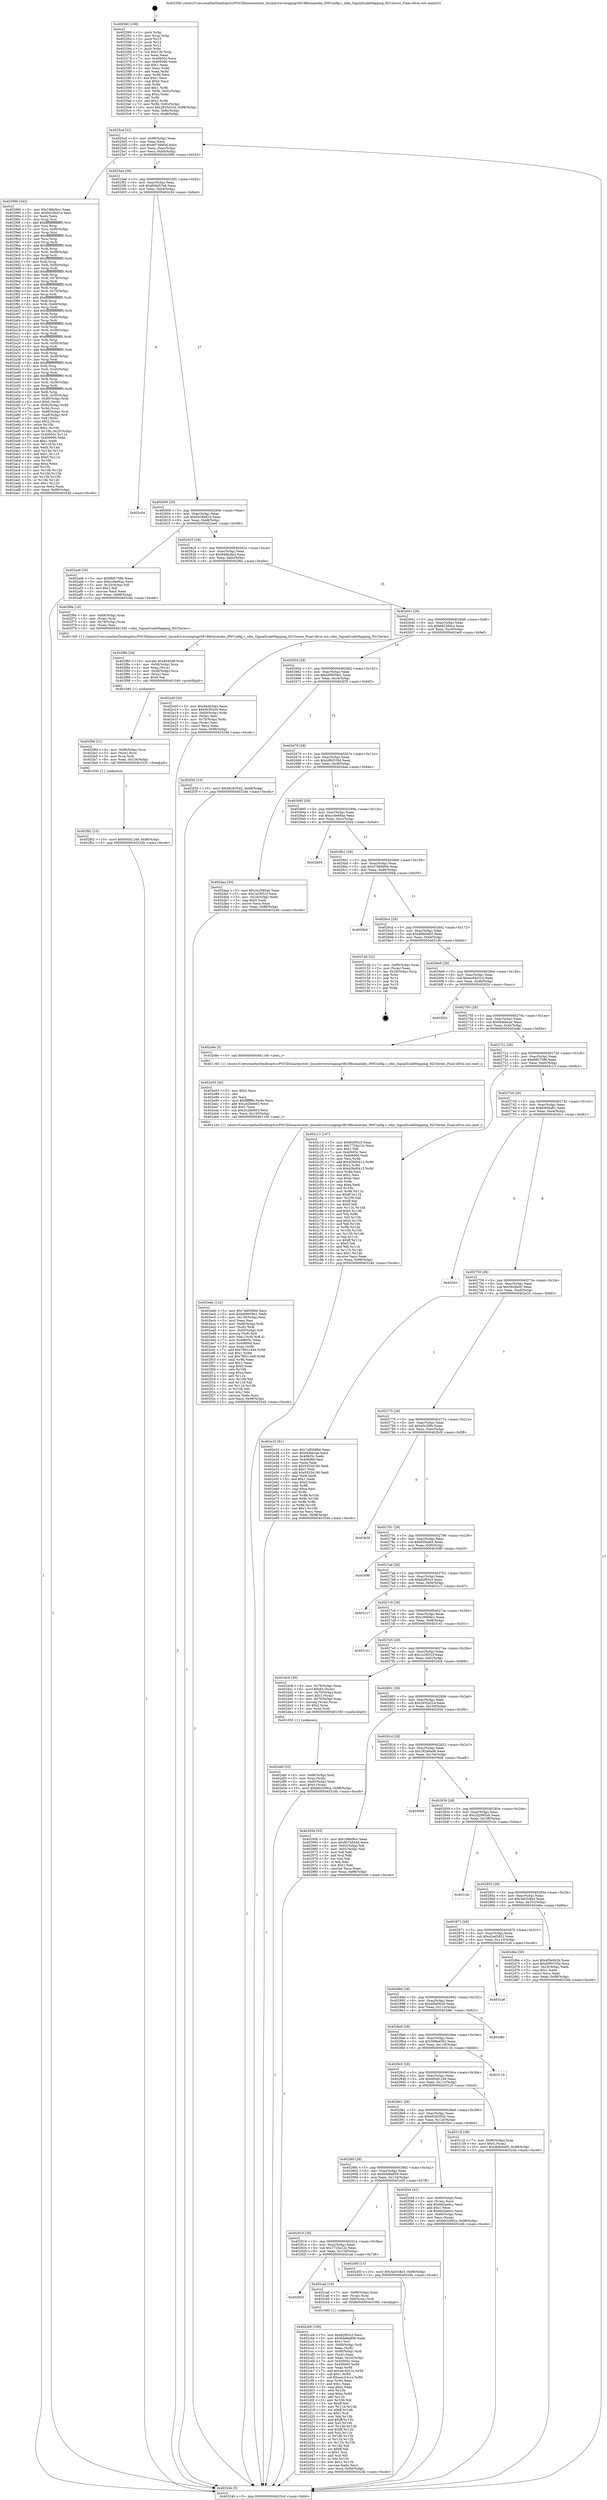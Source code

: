 digraph "0x402560" {
  label = "0x402560 (/mnt/c/Users/mathe/Desktop/tcc/POCII/binaries/extr_linuxdriversstagingrtl8188euhalodm_HWConfig.c_odm_SignalScaleMapping_92CSeries_Final-ollvm.out::main(0))"
  labelloc = "t"
  node[shape=record]

  Entry [label="",width=0.3,height=0.3,shape=circle,fillcolor=black,style=filled]
  "0x4025cd" [label="{
     0x4025cd [32]\l
     | [instrs]\l
     &nbsp;&nbsp;0x4025cd \<+6\>: mov -0x98(%rbp),%eax\l
     &nbsp;&nbsp;0x4025d3 \<+2\>: mov %eax,%ecx\l
     &nbsp;&nbsp;0x4025d5 \<+6\>: sub $0x8074845d,%ecx\l
     &nbsp;&nbsp;0x4025db \<+6\>: mov %eax,-0xac(%rbp)\l
     &nbsp;&nbsp;0x4025e1 \<+6\>: mov %ecx,-0xb0(%rbp)\l
     &nbsp;&nbsp;0x4025e7 \<+6\>: je 0000000000402990 \<main+0x430\>\l
  }"]
  "0x402990" [label="{
     0x402990 [342]\l
     | [instrs]\l
     &nbsp;&nbsp;0x402990 \<+5\>: mov $0x186bf4cc,%eax\l
     &nbsp;&nbsp;0x402995 \<+5\>: mov $0x9426bd1d,%ecx\l
     &nbsp;&nbsp;0x40299a \<+2\>: xor %edx,%edx\l
     &nbsp;&nbsp;0x40299c \<+3\>: mov %rsp,%rsi\l
     &nbsp;&nbsp;0x40299f \<+4\>: add $0xfffffffffffffff0,%rsi\l
     &nbsp;&nbsp;0x4029a3 \<+3\>: mov %rsi,%rsp\l
     &nbsp;&nbsp;0x4029a6 \<+7\>: mov %rsi,-0x90(%rbp)\l
     &nbsp;&nbsp;0x4029ad \<+3\>: mov %rsp,%rsi\l
     &nbsp;&nbsp;0x4029b0 \<+4\>: add $0xfffffffffffffff0,%rsi\l
     &nbsp;&nbsp;0x4029b4 \<+3\>: mov %rsi,%rsp\l
     &nbsp;&nbsp;0x4029b7 \<+3\>: mov %rsp,%rdi\l
     &nbsp;&nbsp;0x4029ba \<+4\>: add $0xfffffffffffffff0,%rdi\l
     &nbsp;&nbsp;0x4029be \<+3\>: mov %rdi,%rsp\l
     &nbsp;&nbsp;0x4029c1 \<+7\>: mov %rdi,-0x88(%rbp)\l
     &nbsp;&nbsp;0x4029c8 \<+3\>: mov %rsp,%rdi\l
     &nbsp;&nbsp;0x4029cb \<+4\>: add $0xfffffffffffffff0,%rdi\l
     &nbsp;&nbsp;0x4029cf \<+3\>: mov %rdi,%rsp\l
     &nbsp;&nbsp;0x4029d2 \<+4\>: mov %rdi,-0x80(%rbp)\l
     &nbsp;&nbsp;0x4029d6 \<+3\>: mov %rsp,%rdi\l
     &nbsp;&nbsp;0x4029d9 \<+4\>: add $0xfffffffffffffff0,%rdi\l
     &nbsp;&nbsp;0x4029dd \<+3\>: mov %rdi,%rsp\l
     &nbsp;&nbsp;0x4029e0 \<+4\>: mov %rdi,-0x78(%rbp)\l
     &nbsp;&nbsp;0x4029e4 \<+3\>: mov %rsp,%rdi\l
     &nbsp;&nbsp;0x4029e7 \<+4\>: add $0xfffffffffffffff0,%rdi\l
     &nbsp;&nbsp;0x4029eb \<+3\>: mov %rdi,%rsp\l
     &nbsp;&nbsp;0x4029ee \<+4\>: mov %rdi,-0x70(%rbp)\l
     &nbsp;&nbsp;0x4029f2 \<+3\>: mov %rsp,%rdi\l
     &nbsp;&nbsp;0x4029f5 \<+4\>: add $0xfffffffffffffff0,%rdi\l
     &nbsp;&nbsp;0x4029f9 \<+3\>: mov %rdi,%rsp\l
     &nbsp;&nbsp;0x4029fc \<+4\>: mov %rdi,-0x68(%rbp)\l
     &nbsp;&nbsp;0x402a00 \<+3\>: mov %rsp,%rdi\l
     &nbsp;&nbsp;0x402a03 \<+4\>: add $0xfffffffffffffff0,%rdi\l
     &nbsp;&nbsp;0x402a07 \<+3\>: mov %rdi,%rsp\l
     &nbsp;&nbsp;0x402a0a \<+4\>: mov %rdi,-0x60(%rbp)\l
     &nbsp;&nbsp;0x402a0e \<+3\>: mov %rsp,%rdi\l
     &nbsp;&nbsp;0x402a11 \<+4\>: add $0xfffffffffffffff0,%rdi\l
     &nbsp;&nbsp;0x402a15 \<+3\>: mov %rdi,%rsp\l
     &nbsp;&nbsp;0x402a18 \<+4\>: mov %rdi,-0x58(%rbp)\l
     &nbsp;&nbsp;0x402a1c \<+3\>: mov %rsp,%rdi\l
     &nbsp;&nbsp;0x402a1f \<+4\>: add $0xfffffffffffffff0,%rdi\l
     &nbsp;&nbsp;0x402a23 \<+3\>: mov %rdi,%rsp\l
     &nbsp;&nbsp;0x402a26 \<+4\>: mov %rdi,-0x50(%rbp)\l
     &nbsp;&nbsp;0x402a2a \<+3\>: mov %rsp,%rdi\l
     &nbsp;&nbsp;0x402a2d \<+4\>: add $0xfffffffffffffff0,%rdi\l
     &nbsp;&nbsp;0x402a31 \<+3\>: mov %rdi,%rsp\l
     &nbsp;&nbsp;0x402a34 \<+4\>: mov %rdi,-0x48(%rbp)\l
     &nbsp;&nbsp;0x402a38 \<+3\>: mov %rsp,%rdi\l
     &nbsp;&nbsp;0x402a3b \<+4\>: add $0xfffffffffffffff0,%rdi\l
     &nbsp;&nbsp;0x402a3f \<+3\>: mov %rdi,%rsp\l
     &nbsp;&nbsp;0x402a42 \<+4\>: mov %rdi,-0x40(%rbp)\l
     &nbsp;&nbsp;0x402a46 \<+3\>: mov %rsp,%rdi\l
     &nbsp;&nbsp;0x402a49 \<+4\>: add $0xfffffffffffffff0,%rdi\l
     &nbsp;&nbsp;0x402a4d \<+3\>: mov %rdi,%rsp\l
     &nbsp;&nbsp;0x402a50 \<+4\>: mov %rdi,-0x38(%rbp)\l
     &nbsp;&nbsp;0x402a54 \<+3\>: mov %rsp,%rdi\l
     &nbsp;&nbsp;0x402a57 \<+4\>: add $0xfffffffffffffff0,%rdi\l
     &nbsp;&nbsp;0x402a5b \<+3\>: mov %rdi,%rsp\l
     &nbsp;&nbsp;0x402a5e \<+4\>: mov %rdi,-0x30(%rbp)\l
     &nbsp;&nbsp;0x402a62 \<+7\>: mov -0x90(%rbp),%rdi\l
     &nbsp;&nbsp;0x402a69 \<+6\>: movl $0x0,(%rdi)\l
     &nbsp;&nbsp;0x402a6f \<+7\>: mov -0x9c(%rbp),%r8d\l
     &nbsp;&nbsp;0x402a76 \<+3\>: mov %r8d,(%rsi)\l
     &nbsp;&nbsp;0x402a79 \<+7\>: mov -0x88(%rbp),%rdi\l
     &nbsp;&nbsp;0x402a80 \<+7\>: mov -0xa8(%rbp),%r9\l
     &nbsp;&nbsp;0x402a87 \<+3\>: mov %r9,(%rdi)\l
     &nbsp;&nbsp;0x402a8a \<+3\>: cmpl $0x2,(%rsi)\l
     &nbsp;&nbsp;0x402a8d \<+4\>: setne %r10b\l
     &nbsp;&nbsp;0x402a91 \<+4\>: and $0x1,%r10b\l
     &nbsp;&nbsp;0x402a95 \<+4\>: mov %r10b,-0x25(%rbp)\l
     &nbsp;&nbsp;0x402a99 \<+8\>: mov 0x40605c,%r11d\l
     &nbsp;&nbsp;0x402aa1 \<+7\>: mov 0x406060,%ebx\l
     &nbsp;&nbsp;0x402aa8 \<+3\>: sub $0x1,%edx\l
     &nbsp;&nbsp;0x402aab \<+3\>: mov %r11d,%r14d\l
     &nbsp;&nbsp;0x402aae \<+3\>: add %edx,%r14d\l
     &nbsp;&nbsp;0x402ab1 \<+4\>: imul %r14d,%r11d\l
     &nbsp;&nbsp;0x402ab5 \<+4\>: and $0x1,%r11d\l
     &nbsp;&nbsp;0x402ab9 \<+4\>: cmp $0x0,%r11d\l
     &nbsp;&nbsp;0x402abd \<+4\>: sete %r10b\l
     &nbsp;&nbsp;0x402ac1 \<+3\>: cmp $0xa,%ebx\l
     &nbsp;&nbsp;0x402ac4 \<+4\>: setl %r15b\l
     &nbsp;&nbsp;0x402ac8 \<+3\>: mov %r10b,%r12b\l
     &nbsp;&nbsp;0x402acb \<+3\>: and %r15b,%r12b\l
     &nbsp;&nbsp;0x402ace \<+3\>: xor %r15b,%r10b\l
     &nbsp;&nbsp;0x402ad1 \<+3\>: or %r10b,%r12b\l
     &nbsp;&nbsp;0x402ad4 \<+4\>: test $0x1,%r12b\l
     &nbsp;&nbsp;0x402ad8 \<+3\>: cmovne %ecx,%eax\l
     &nbsp;&nbsp;0x402adb \<+6\>: mov %eax,-0x98(%rbp)\l
     &nbsp;&nbsp;0x402ae1 \<+5\>: jmp 000000000040324b \<main+0xceb\>\l
  }"]
  "0x4025ed" [label="{
     0x4025ed [28]\l
     | [instrs]\l
     &nbsp;&nbsp;0x4025ed \<+5\>: jmp 00000000004025f2 \<main+0x92\>\l
     &nbsp;&nbsp;0x4025f2 \<+6\>: mov -0xac(%rbp),%eax\l
     &nbsp;&nbsp;0x4025f8 \<+5\>: sub $0x856d57a6,%eax\l
     &nbsp;&nbsp;0x4025fd \<+6\>: mov %eax,-0xb4(%rbp)\l
     &nbsp;&nbsp;0x402603 \<+6\>: je 0000000000402c04 \<main+0x6a4\>\l
  }"]
  Exit [label="",width=0.3,height=0.3,shape=circle,fillcolor=black,style=filled,peripheries=2]
  "0x402c04" [label="{
     0x402c04\l
  }", style=dashed]
  "0x402609" [label="{
     0x402609 [28]\l
     | [instrs]\l
     &nbsp;&nbsp;0x402609 \<+5\>: jmp 000000000040260e \<main+0xae\>\l
     &nbsp;&nbsp;0x40260e \<+6\>: mov -0xac(%rbp),%eax\l
     &nbsp;&nbsp;0x402614 \<+5\>: sub $0x9426bd1d,%eax\l
     &nbsp;&nbsp;0x402619 \<+6\>: mov %eax,-0xb8(%rbp)\l
     &nbsp;&nbsp;0x40261f \<+6\>: je 0000000000402ae6 \<main+0x586\>\l
  }"]
  "0x402fb2" [label="{
     0x402fb2 [15]\l
     | [instrs]\l
     &nbsp;&nbsp;0x402fb2 \<+10\>: movl $0x600d1249,-0x98(%rbp)\l
     &nbsp;&nbsp;0x402fbc \<+5\>: jmp 000000000040324b \<main+0xceb\>\l
  }"]
  "0x402ae6" [label="{
     0x402ae6 [30]\l
     | [instrs]\l
     &nbsp;&nbsp;0x402ae6 \<+5\>: mov $0xfbf57586,%eax\l
     &nbsp;&nbsp;0x402aeb \<+5\>: mov $0xcc4e66aa,%ecx\l
     &nbsp;&nbsp;0x402af0 \<+3\>: mov -0x25(%rbp),%dl\l
     &nbsp;&nbsp;0x402af3 \<+3\>: test $0x1,%dl\l
     &nbsp;&nbsp;0x402af6 \<+3\>: cmovne %ecx,%eax\l
     &nbsp;&nbsp;0x402af9 \<+6\>: mov %eax,-0x98(%rbp)\l
     &nbsp;&nbsp;0x402aff \<+5\>: jmp 000000000040324b \<main+0xceb\>\l
  }"]
  "0x402625" [label="{
     0x402625 [28]\l
     | [instrs]\l
     &nbsp;&nbsp;0x402625 \<+5\>: jmp 000000000040262a \<main+0xca\>\l
     &nbsp;&nbsp;0x40262a \<+6\>: mov -0xac(%rbp),%eax\l
     &nbsp;&nbsp;0x402630 \<+5\>: sub $0x94db3fa3,%eax\l
     &nbsp;&nbsp;0x402635 \<+6\>: mov %eax,-0xbc(%rbp)\l
     &nbsp;&nbsp;0x40263b \<+6\>: je 0000000000402f6e \<main+0xa0e\>\l
  }"]
  "0x402f9d" [label="{
     0x402f9d [21]\l
     | [instrs]\l
     &nbsp;&nbsp;0x402f9d \<+4\>: mov -0x68(%rbp),%rcx\l
     &nbsp;&nbsp;0x402fa1 \<+3\>: mov (%rcx),%rcx\l
     &nbsp;&nbsp;0x402fa4 \<+3\>: mov %rcx,%rdi\l
     &nbsp;&nbsp;0x402fa7 \<+6\>: mov %eax,-0x134(%rbp)\l
     &nbsp;&nbsp;0x402fad \<+5\>: call 0000000000401030 \<free@plt\>\l
     | [calls]\l
     &nbsp;&nbsp;0x401030 \{1\} (unknown)\l
  }"]
  "0x402f6e" [label="{
     0x402f6e [18]\l
     | [instrs]\l
     &nbsp;&nbsp;0x402f6e \<+4\>: mov -0x68(%rbp),%rax\l
     &nbsp;&nbsp;0x402f72 \<+3\>: mov (%rax),%rdi\l
     &nbsp;&nbsp;0x402f75 \<+4\>: mov -0x78(%rbp),%rax\l
     &nbsp;&nbsp;0x402f79 \<+2\>: mov (%rax),%esi\l
     &nbsp;&nbsp;0x402f7b \<+5\>: call 00000000004013d0 \<odm_SignalScaleMapping_92CSeries\>\l
     | [calls]\l
     &nbsp;&nbsp;0x4013d0 \{1\} (/mnt/c/Users/mathe/Desktop/tcc/POCII/binaries/extr_linuxdriversstagingrtl8188euhalodm_HWConfig.c_odm_SignalScaleMapping_92CSeries_Final-ollvm.out::odm_SignalScaleMapping_92CSeries)\l
  }"]
  "0x402641" [label="{
     0x402641 [28]\l
     | [instrs]\l
     &nbsp;&nbsp;0x402641 \<+5\>: jmp 0000000000402646 \<main+0xe6\>\l
     &nbsp;&nbsp;0x402646 \<+6\>: mov -0xac(%rbp),%eax\l
     &nbsp;&nbsp;0x40264c \<+5\>: sub $0xb62269ca,%eax\l
     &nbsp;&nbsp;0x402651 \<+6\>: mov %eax,-0xc0(%rbp)\l
     &nbsp;&nbsp;0x402657 \<+6\>: je 0000000000402e0f \<main+0x8af\>\l
  }"]
  "0x402f80" [label="{
     0x402f80 [29]\l
     | [instrs]\l
     &nbsp;&nbsp;0x402f80 \<+10\>: movabs $0x4040d6,%rdi\l
     &nbsp;&nbsp;0x402f8a \<+4\>: mov -0x58(%rbp),%rcx\l
     &nbsp;&nbsp;0x402f8e \<+2\>: mov %eax,(%rcx)\l
     &nbsp;&nbsp;0x402f90 \<+4\>: mov -0x58(%rbp),%rcx\l
     &nbsp;&nbsp;0x402f94 \<+2\>: mov (%rcx),%esi\l
     &nbsp;&nbsp;0x402f96 \<+2\>: mov $0x0,%al\l
     &nbsp;&nbsp;0x402f98 \<+5\>: call 0000000000401040 \<printf@plt\>\l
     | [calls]\l
     &nbsp;&nbsp;0x401040 \{1\} (unknown)\l
  }"]
  "0x402e0f" [label="{
     0x402e0f [36]\l
     | [instrs]\l
     &nbsp;&nbsp;0x402e0f \<+5\>: mov $0x94db3fa3,%eax\l
     &nbsp;&nbsp;0x402e14 \<+5\>: mov $0x5b39a30,%ecx\l
     &nbsp;&nbsp;0x402e19 \<+4\>: mov -0x60(%rbp),%rdx\l
     &nbsp;&nbsp;0x402e1d \<+2\>: mov (%rdx),%esi\l
     &nbsp;&nbsp;0x402e1f \<+4\>: mov -0x70(%rbp),%rdx\l
     &nbsp;&nbsp;0x402e23 \<+2\>: cmp (%rdx),%esi\l
     &nbsp;&nbsp;0x402e25 \<+3\>: cmovl %ecx,%eax\l
     &nbsp;&nbsp;0x402e28 \<+6\>: mov %eax,-0x98(%rbp)\l
     &nbsp;&nbsp;0x402e2e \<+5\>: jmp 000000000040324b \<main+0xceb\>\l
  }"]
  "0x40265d" [label="{
     0x40265d [28]\l
     | [instrs]\l
     &nbsp;&nbsp;0x40265d \<+5\>: jmp 0000000000402662 \<main+0x102\>\l
     &nbsp;&nbsp;0x402662 \<+6\>: mov -0xac(%rbp),%eax\l
     &nbsp;&nbsp;0x402668 \<+5\>: sub $0xb69659e1,%eax\l
     &nbsp;&nbsp;0x40266d \<+6\>: mov %eax,-0xc4(%rbp)\l
     &nbsp;&nbsp;0x402673 \<+6\>: je 0000000000402f35 \<main+0x9d5\>\l
  }"]
  "0x402ebb" [label="{
     0x402ebb [122]\l
     | [instrs]\l
     &nbsp;&nbsp;0x402ebb \<+5\>: mov $0x7a85088d,%ecx\l
     &nbsp;&nbsp;0x402ec0 \<+5\>: mov $0xb69659e1,%edx\l
     &nbsp;&nbsp;0x402ec5 \<+6\>: mov -0x130(%rbp),%esi\l
     &nbsp;&nbsp;0x402ecb \<+3\>: imul %eax,%esi\l
     &nbsp;&nbsp;0x402ece \<+4\>: mov -0x68(%rbp),%rdi\l
     &nbsp;&nbsp;0x402ed2 \<+3\>: mov (%rdi),%rdi\l
     &nbsp;&nbsp;0x402ed5 \<+4\>: mov -0x60(%rbp),%r8\l
     &nbsp;&nbsp;0x402ed9 \<+3\>: movslq (%r8),%r8\l
     &nbsp;&nbsp;0x402edc \<+4\>: mov %esi,(%rdi,%r8,4)\l
     &nbsp;&nbsp;0x402ee0 \<+7\>: mov 0x40605c,%eax\l
     &nbsp;&nbsp;0x402ee7 \<+7\>: mov 0x406060,%esi\l
     &nbsp;&nbsp;0x402eee \<+3\>: mov %eax,%r9d\l
     &nbsp;&nbsp;0x402ef1 \<+7\>: add $0x78931449,%r9d\l
     &nbsp;&nbsp;0x402ef8 \<+4\>: sub $0x1,%r9d\l
     &nbsp;&nbsp;0x402efc \<+7\>: sub $0x78931449,%r9d\l
     &nbsp;&nbsp;0x402f03 \<+4\>: imul %r9d,%eax\l
     &nbsp;&nbsp;0x402f07 \<+3\>: and $0x1,%eax\l
     &nbsp;&nbsp;0x402f0a \<+3\>: cmp $0x0,%eax\l
     &nbsp;&nbsp;0x402f0d \<+4\>: sete %r10b\l
     &nbsp;&nbsp;0x402f11 \<+3\>: cmp $0xa,%esi\l
     &nbsp;&nbsp;0x402f14 \<+4\>: setl %r11b\l
     &nbsp;&nbsp;0x402f18 \<+3\>: mov %r10b,%bl\l
     &nbsp;&nbsp;0x402f1b \<+3\>: and %r11b,%bl\l
     &nbsp;&nbsp;0x402f1e \<+3\>: xor %r11b,%r10b\l
     &nbsp;&nbsp;0x402f21 \<+3\>: or %r10b,%bl\l
     &nbsp;&nbsp;0x402f24 \<+3\>: test $0x1,%bl\l
     &nbsp;&nbsp;0x402f27 \<+3\>: cmovne %edx,%ecx\l
     &nbsp;&nbsp;0x402f2a \<+6\>: mov %ecx,-0x98(%rbp)\l
     &nbsp;&nbsp;0x402f30 \<+5\>: jmp 000000000040324b \<main+0xceb\>\l
  }"]
  "0x402f35" [label="{
     0x402f35 [15]\l
     | [instrs]\l
     &nbsp;&nbsp;0x402f35 \<+10\>: movl $0x66263542,-0x98(%rbp)\l
     &nbsp;&nbsp;0x402f3f \<+5\>: jmp 000000000040324b \<main+0xceb\>\l
  }"]
  "0x402679" [label="{
     0x402679 [28]\l
     | [instrs]\l
     &nbsp;&nbsp;0x402679 \<+5\>: jmp 000000000040267e \<main+0x11e\>\l
     &nbsp;&nbsp;0x40267e \<+6\>: mov -0xac(%rbp),%eax\l
     &nbsp;&nbsp;0x402684 \<+5\>: sub $0xbf90535d,%eax\l
     &nbsp;&nbsp;0x402689 \<+6\>: mov %eax,-0xc8(%rbp)\l
     &nbsp;&nbsp;0x40268f \<+6\>: je 0000000000402daa \<main+0x84a\>\l
  }"]
  "0x402e93" [label="{
     0x402e93 [40]\l
     | [instrs]\l
     &nbsp;&nbsp;0x402e93 \<+5\>: mov $0x2,%ecx\l
     &nbsp;&nbsp;0x402e98 \<+1\>: cltd\l
     &nbsp;&nbsp;0x402e99 \<+2\>: idiv %ecx\l
     &nbsp;&nbsp;0x402e9b \<+6\>: imul $0xfffffffe,%edx,%ecx\l
     &nbsp;&nbsp;0x402ea1 \<+6\>: add $0x2e2bb0d3,%ecx\l
     &nbsp;&nbsp;0x402ea7 \<+3\>: add $0x1,%ecx\l
     &nbsp;&nbsp;0x402eaa \<+6\>: sub $0x2e2bb0d3,%ecx\l
     &nbsp;&nbsp;0x402eb0 \<+6\>: mov %ecx,-0x130(%rbp)\l
     &nbsp;&nbsp;0x402eb6 \<+5\>: call 0000000000401160 \<next_i\>\l
     | [calls]\l
     &nbsp;&nbsp;0x401160 \{1\} (/mnt/c/Users/mathe/Desktop/tcc/POCII/binaries/extr_linuxdriversstagingrtl8188euhalodm_HWConfig.c_odm_SignalScaleMapping_92CSeries_Final-ollvm.out::next_i)\l
  }"]
  "0x402daa" [label="{
     0x402daa [30]\l
     | [instrs]\l
     &nbsp;&nbsp;0x402daa \<+5\>: mov $0x2b2985ab,%eax\l
     &nbsp;&nbsp;0x402daf \<+5\>: mov $0x1e2f051f,%ecx\l
     &nbsp;&nbsp;0x402db4 \<+3\>: mov -0x24(%rbp),%edx\l
     &nbsp;&nbsp;0x402db7 \<+3\>: cmp $0x0,%edx\l
     &nbsp;&nbsp;0x402dba \<+3\>: cmove %ecx,%eax\l
     &nbsp;&nbsp;0x402dbd \<+6\>: mov %eax,-0x98(%rbp)\l
     &nbsp;&nbsp;0x402dc3 \<+5\>: jmp 000000000040324b \<main+0xceb\>\l
  }"]
  "0x402695" [label="{
     0x402695 [28]\l
     | [instrs]\l
     &nbsp;&nbsp;0x402695 \<+5\>: jmp 000000000040269a \<main+0x13a\>\l
     &nbsp;&nbsp;0x40269a \<+6\>: mov -0xac(%rbp),%eax\l
     &nbsp;&nbsp;0x4026a0 \<+5\>: sub $0xcc4e66aa,%eax\l
     &nbsp;&nbsp;0x4026a5 \<+6\>: mov %eax,-0xcc(%rbp)\l
     &nbsp;&nbsp;0x4026ab \<+6\>: je 0000000000402b04 \<main+0x5a4\>\l
  }"]
  "0x402def" [label="{
     0x402def [32]\l
     | [instrs]\l
     &nbsp;&nbsp;0x402def \<+4\>: mov -0x68(%rbp),%rdi\l
     &nbsp;&nbsp;0x402df3 \<+3\>: mov %rax,(%rdi)\l
     &nbsp;&nbsp;0x402df6 \<+4\>: mov -0x60(%rbp),%rax\l
     &nbsp;&nbsp;0x402dfa \<+6\>: movl $0x0,(%rax)\l
     &nbsp;&nbsp;0x402e00 \<+10\>: movl $0xb62269ca,-0x98(%rbp)\l
     &nbsp;&nbsp;0x402e0a \<+5\>: jmp 000000000040324b \<main+0xceb\>\l
  }"]
  "0x402b04" [label="{
     0x402b04\l
  }", style=dashed]
  "0x4026b1" [label="{
     0x4026b1 [28]\l
     | [instrs]\l
     &nbsp;&nbsp;0x4026b1 \<+5\>: jmp 00000000004026b6 \<main+0x156\>\l
     &nbsp;&nbsp;0x4026b6 \<+6\>: mov -0xac(%rbp),%eax\l
     &nbsp;&nbsp;0x4026bc \<+5\>: sub $0xd788490d,%eax\l
     &nbsp;&nbsp;0x4026c1 \<+6\>: mov %eax,-0xd0(%rbp)\l
     &nbsp;&nbsp;0x4026c7 \<+6\>: je 00000000004030b9 \<main+0xb59\>\l
  }"]
  "0x402cb9" [label="{
     0x402cb9 [166]\l
     | [instrs]\l
     &nbsp;&nbsp;0x402cb9 \<+5\>: mov $0x82f93c3,%ecx\l
     &nbsp;&nbsp;0x402cbe \<+5\>: mov $0x6dd8a859,%edx\l
     &nbsp;&nbsp;0x402cc3 \<+3\>: mov $0x1,%sil\l
     &nbsp;&nbsp;0x402cc6 \<+4\>: mov -0x80(%rbp),%rdi\l
     &nbsp;&nbsp;0x402cca \<+2\>: mov %eax,(%rdi)\l
     &nbsp;&nbsp;0x402ccc \<+4\>: mov -0x80(%rbp),%rdi\l
     &nbsp;&nbsp;0x402cd0 \<+2\>: mov (%rdi),%eax\l
     &nbsp;&nbsp;0x402cd2 \<+3\>: mov %eax,-0x24(%rbp)\l
     &nbsp;&nbsp;0x402cd5 \<+7\>: mov 0x40605c,%eax\l
     &nbsp;&nbsp;0x402cdc \<+8\>: mov 0x406060,%r8d\l
     &nbsp;&nbsp;0x402ce4 \<+3\>: mov %eax,%r9d\l
     &nbsp;&nbsp;0x402ce7 \<+7\>: add $0xaec43c1e,%r9d\l
     &nbsp;&nbsp;0x402cee \<+4\>: sub $0x1,%r9d\l
     &nbsp;&nbsp;0x402cf2 \<+7\>: sub $0xaec43c1e,%r9d\l
     &nbsp;&nbsp;0x402cf9 \<+4\>: imul %r9d,%eax\l
     &nbsp;&nbsp;0x402cfd \<+3\>: and $0x1,%eax\l
     &nbsp;&nbsp;0x402d00 \<+3\>: cmp $0x0,%eax\l
     &nbsp;&nbsp;0x402d03 \<+4\>: sete %r10b\l
     &nbsp;&nbsp;0x402d07 \<+4\>: cmp $0xa,%r8d\l
     &nbsp;&nbsp;0x402d0b \<+4\>: setl %r11b\l
     &nbsp;&nbsp;0x402d0f \<+3\>: mov %r10b,%bl\l
     &nbsp;&nbsp;0x402d12 \<+3\>: xor $0xff,%bl\l
     &nbsp;&nbsp;0x402d15 \<+3\>: mov %r11b,%r14b\l
     &nbsp;&nbsp;0x402d18 \<+4\>: xor $0xff,%r14b\l
     &nbsp;&nbsp;0x402d1c \<+4\>: xor $0x1,%sil\l
     &nbsp;&nbsp;0x402d20 \<+3\>: mov %bl,%r15b\l
     &nbsp;&nbsp;0x402d23 \<+4\>: and $0xff,%r15b\l
     &nbsp;&nbsp;0x402d27 \<+3\>: and %sil,%r10b\l
     &nbsp;&nbsp;0x402d2a \<+3\>: mov %r14b,%r12b\l
     &nbsp;&nbsp;0x402d2d \<+4\>: and $0xff,%r12b\l
     &nbsp;&nbsp;0x402d31 \<+3\>: and %sil,%r11b\l
     &nbsp;&nbsp;0x402d34 \<+3\>: or %r10b,%r15b\l
     &nbsp;&nbsp;0x402d37 \<+3\>: or %r11b,%r12b\l
     &nbsp;&nbsp;0x402d3a \<+3\>: xor %r12b,%r15b\l
     &nbsp;&nbsp;0x402d3d \<+3\>: or %r14b,%bl\l
     &nbsp;&nbsp;0x402d40 \<+3\>: xor $0xff,%bl\l
     &nbsp;&nbsp;0x402d43 \<+4\>: or $0x1,%sil\l
     &nbsp;&nbsp;0x402d47 \<+3\>: and %sil,%bl\l
     &nbsp;&nbsp;0x402d4a \<+3\>: or %bl,%r15b\l
     &nbsp;&nbsp;0x402d4d \<+4\>: test $0x1,%r15b\l
     &nbsp;&nbsp;0x402d51 \<+3\>: cmovne %edx,%ecx\l
     &nbsp;&nbsp;0x402d54 \<+6\>: mov %ecx,-0x98(%rbp)\l
     &nbsp;&nbsp;0x402d5a \<+5\>: jmp 000000000040324b \<main+0xceb\>\l
  }"]
  "0x4030b9" [label="{
     0x4030b9\l
  }", style=dashed]
  "0x4026cd" [label="{
     0x4026cd [28]\l
     | [instrs]\l
     &nbsp;&nbsp;0x4026cd \<+5\>: jmp 00000000004026d2 \<main+0x172\>\l
     &nbsp;&nbsp;0x4026d2 \<+6\>: mov -0xac(%rbp),%eax\l
     &nbsp;&nbsp;0x4026d8 \<+5\>: sub $0xdfdb0e65,%eax\l
     &nbsp;&nbsp;0x4026dd \<+6\>: mov %eax,-0xd4(%rbp)\l
     &nbsp;&nbsp;0x4026e3 \<+6\>: je 000000000040314b \<main+0xbeb\>\l
  }"]
  "0x402935" [label="{
     0x402935\l
  }", style=dashed]
  "0x40314b" [label="{
     0x40314b [22]\l
     | [instrs]\l
     &nbsp;&nbsp;0x40314b \<+7\>: mov -0x90(%rbp),%rax\l
     &nbsp;&nbsp;0x403152 \<+2\>: mov (%rax),%eax\l
     &nbsp;&nbsp;0x403154 \<+4\>: lea -0x20(%rbp),%rsp\l
     &nbsp;&nbsp;0x403158 \<+1\>: pop %rbx\l
     &nbsp;&nbsp;0x403159 \<+2\>: pop %r12\l
     &nbsp;&nbsp;0x40315b \<+2\>: pop %r14\l
     &nbsp;&nbsp;0x40315d \<+2\>: pop %r15\l
     &nbsp;&nbsp;0x40315f \<+1\>: pop %rbp\l
     &nbsp;&nbsp;0x403160 \<+1\>: ret\l
  }"]
  "0x4026e9" [label="{
     0x4026e9 [28]\l
     | [instrs]\l
     &nbsp;&nbsp;0x4026e9 \<+5\>: jmp 00000000004026ee \<main+0x18e\>\l
     &nbsp;&nbsp;0x4026ee \<+6\>: mov -0xac(%rbp),%eax\l
     &nbsp;&nbsp;0x4026f4 \<+5\>: sub $0xec44a31d,%eax\l
     &nbsp;&nbsp;0x4026f9 \<+6\>: mov %eax,-0xd8(%rbp)\l
     &nbsp;&nbsp;0x4026ff \<+6\>: je 000000000040302c \<main+0xacc\>\l
  }"]
  "0x402ca6" [label="{
     0x402ca6 [19]\l
     | [instrs]\l
     &nbsp;&nbsp;0x402ca6 \<+7\>: mov -0x88(%rbp),%rax\l
     &nbsp;&nbsp;0x402cad \<+3\>: mov (%rax),%rax\l
     &nbsp;&nbsp;0x402cb0 \<+4\>: mov 0x8(%rax),%rdi\l
     &nbsp;&nbsp;0x402cb4 \<+5\>: call 0000000000401060 \<atoi@plt\>\l
     | [calls]\l
     &nbsp;&nbsp;0x401060 \{1\} (unknown)\l
  }"]
  "0x40302c" [label="{
     0x40302c\l
  }", style=dashed]
  "0x402705" [label="{
     0x402705 [28]\l
     | [instrs]\l
     &nbsp;&nbsp;0x402705 \<+5\>: jmp 000000000040270a \<main+0x1aa\>\l
     &nbsp;&nbsp;0x40270a \<+6\>: mov -0xac(%rbp),%eax\l
     &nbsp;&nbsp;0x402710 \<+5\>: sub $0xf44bbcae,%eax\l
     &nbsp;&nbsp;0x402715 \<+6\>: mov %eax,-0xdc(%rbp)\l
     &nbsp;&nbsp;0x40271b \<+6\>: je 0000000000402e8e \<main+0x92e\>\l
  }"]
  "0x402919" [label="{
     0x402919 [28]\l
     | [instrs]\l
     &nbsp;&nbsp;0x402919 \<+5\>: jmp 000000000040291e \<main+0x3be\>\l
     &nbsp;&nbsp;0x40291e \<+6\>: mov -0xac(%rbp),%eax\l
     &nbsp;&nbsp;0x402924 \<+5\>: sub $0x7725a12c,%eax\l
     &nbsp;&nbsp;0x402929 \<+6\>: mov %eax,-0x128(%rbp)\l
     &nbsp;&nbsp;0x40292f \<+6\>: je 0000000000402ca6 \<main+0x746\>\l
  }"]
  "0x402e8e" [label="{
     0x402e8e [5]\l
     | [instrs]\l
     &nbsp;&nbsp;0x402e8e \<+5\>: call 0000000000401160 \<next_i\>\l
     | [calls]\l
     &nbsp;&nbsp;0x401160 \{1\} (/mnt/c/Users/mathe/Desktop/tcc/POCII/binaries/extr_linuxdriversstagingrtl8188euhalodm_HWConfig.c_odm_SignalScaleMapping_92CSeries_Final-ollvm.out::next_i)\l
  }"]
  "0x402721" [label="{
     0x402721 [28]\l
     | [instrs]\l
     &nbsp;&nbsp;0x402721 \<+5\>: jmp 0000000000402726 \<main+0x1c6\>\l
     &nbsp;&nbsp;0x402726 \<+6\>: mov -0xac(%rbp),%eax\l
     &nbsp;&nbsp;0x40272c \<+5\>: sub $0xfbf57586,%eax\l
     &nbsp;&nbsp;0x402731 \<+6\>: mov %eax,-0xe0(%rbp)\l
     &nbsp;&nbsp;0x402737 \<+6\>: je 0000000000402c13 \<main+0x6b3\>\l
  }"]
  "0x402d5f" [label="{
     0x402d5f [15]\l
     | [instrs]\l
     &nbsp;&nbsp;0x402d5f \<+10\>: movl $0x3a03c8e3,-0x98(%rbp)\l
     &nbsp;&nbsp;0x402d69 \<+5\>: jmp 000000000040324b \<main+0xceb\>\l
  }"]
  "0x402c13" [label="{
     0x402c13 [147]\l
     | [instrs]\l
     &nbsp;&nbsp;0x402c13 \<+5\>: mov $0x82f93c3,%eax\l
     &nbsp;&nbsp;0x402c18 \<+5\>: mov $0x7725a12c,%ecx\l
     &nbsp;&nbsp;0x402c1d \<+2\>: mov $0x1,%dl\l
     &nbsp;&nbsp;0x402c1f \<+7\>: mov 0x40605c,%esi\l
     &nbsp;&nbsp;0x402c26 \<+7\>: mov 0x406060,%edi\l
     &nbsp;&nbsp;0x402c2d \<+3\>: mov %esi,%r8d\l
     &nbsp;&nbsp;0x402c30 \<+7\>: add $0xb3bd0412,%r8d\l
     &nbsp;&nbsp;0x402c37 \<+4\>: sub $0x1,%r8d\l
     &nbsp;&nbsp;0x402c3b \<+7\>: sub $0xb3bd0412,%r8d\l
     &nbsp;&nbsp;0x402c42 \<+4\>: imul %r8d,%esi\l
     &nbsp;&nbsp;0x402c46 \<+3\>: and $0x1,%esi\l
     &nbsp;&nbsp;0x402c49 \<+3\>: cmp $0x0,%esi\l
     &nbsp;&nbsp;0x402c4c \<+4\>: sete %r9b\l
     &nbsp;&nbsp;0x402c50 \<+3\>: cmp $0xa,%edi\l
     &nbsp;&nbsp;0x402c53 \<+4\>: setl %r10b\l
     &nbsp;&nbsp;0x402c57 \<+3\>: mov %r9b,%r11b\l
     &nbsp;&nbsp;0x402c5a \<+4\>: xor $0xff,%r11b\l
     &nbsp;&nbsp;0x402c5e \<+3\>: mov %r10b,%bl\l
     &nbsp;&nbsp;0x402c61 \<+3\>: xor $0xff,%bl\l
     &nbsp;&nbsp;0x402c64 \<+3\>: xor $0x0,%dl\l
     &nbsp;&nbsp;0x402c67 \<+3\>: mov %r11b,%r14b\l
     &nbsp;&nbsp;0x402c6a \<+4\>: and $0x0,%r14b\l
     &nbsp;&nbsp;0x402c6e \<+3\>: and %dl,%r9b\l
     &nbsp;&nbsp;0x402c71 \<+3\>: mov %bl,%r15b\l
     &nbsp;&nbsp;0x402c74 \<+4\>: and $0x0,%r15b\l
     &nbsp;&nbsp;0x402c78 \<+3\>: and %dl,%r10b\l
     &nbsp;&nbsp;0x402c7b \<+3\>: or %r9b,%r14b\l
     &nbsp;&nbsp;0x402c7e \<+3\>: or %r10b,%r15b\l
     &nbsp;&nbsp;0x402c81 \<+3\>: xor %r15b,%r14b\l
     &nbsp;&nbsp;0x402c84 \<+3\>: or %bl,%r11b\l
     &nbsp;&nbsp;0x402c87 \<+4\>: xor $0xff,%r11b\l
     &nbsp;&nbsp;0x402c8b \<+3\>: or $0x0,%dl\l
     &nbsp;&nbsp;0x402c8e \<+3\>: and %dl,%r11b\l
     &nbsp;&nbsp;0x402c91 \<+3\>: or %r11b,%r14b\l
     &nbsp;&nbsp;0x402c94 \<+4\>: test $0x1,%r14b\l
     &nbsp;&nbsp;0x402c98 \<+3\>: cmovne %ecx,%eax\l
     &nbsp;&nbsp;0x402c9b \<+6\>: mov %eax,-0x98(%rbp)\l
     &nbsp;&nbsp;0x402ca1 \<+5\>: jmp 000000000040324b \<main+0xceb\>\l
  }"]
  "0x40273d" [label="{
     0x40273d [28]\l
     | [instrs]\l
     &nbsp;&nbsp;0x40273d \<+5\>: jmp 0000000000402742 \<main+0x1e2\>\l
     &nbsp;&nbsp;0x402742 \<+6\>: mov -0xac(%rbp),%eax\l
     &nbsp;&nbsp;0x402748 \<+5\>: sub $0xfc805a81,%eax\l
     &nbsp;&nbsp;0x40274d \<+6\>: mov %eax,-0xe4(%rbp)\l
     &nbsp;&nbsp;0x402753 \<+6\>: je 0000000000402fc1 \<main+0xa61\>\l
  }"]
  "0x4028fd" [label="{
     0x4028fd [28]\l
     | [instrs]\l
     &nbsp;&nbsp;0x4028fd \<+5\>: jmp 0000000000402902 \<main+0x3a2\>\l
     &nbsp;&nbsp;0x402902 \<+6\>: mov -0xac(%rbp),%eax\l
     &nbsp;&nbsp;0x402908 \<+5\>: sub $0x6dd8a859,%eax\l
     &nbsp;&nbsp;0x40290d \<+6\>: mov %eax,-0x124(%rbp)\l
     &nbsp;&nbsp;0x402913 \<+6\>: je 0000000000402d5f \<main+0x7ff\>\l
  }"]
  "0x402fc1" [label="{
     0x402fc1\l
  }", style=dashed]
  "0x402759" [label="{
     0x402759 [28]\l
     | [instrs]\l
     &nbsp;&nbsp;0x402759 \<+5\>: jmp 000000000040275e \<main+0x1fe\>\l
     &nbsp;&nbsp;0x40275e \<+6\>: mov -0xac(%rbp),%eax\l
     &nbsp;&nbsp;0x402764 \<+5\>: sub $0x5b39a30,%eax\l
     &nbsp;&nbsp;0x402769 \<+6\>: mov %eax,-0xe8(%rbp)\l
     &nbsp;&nbsp;0x40276f \<+6\>: je 0000000000402e33 \<main+0x8d3\>\l
  }"]
  "0x402f44" [label="{
     0x402f44 [42]\l
     | [instrs]\l
     &nbsp;&nbsp;0x402f44 \<+4\>: mov -0x60(%rbp),%rax\l
     &nbsp;&nbsp;0x402f48 \<+2\>: mov (%rax),%ecx\l
     &nbsp;&nbsp;0x402f4a \<+6\>: add $0x6d2ee9cc,%ecx\l
     &nbsp;&nbsp;0x402f50 \<+3\>: add $0x1,%ecx\l
     &nbsp;&nbsp;0x402f53 \<+6\>: sub $0x6d2ee9cc,%ecx\l
     &nbsp;&nbsp;0x402f59 \<+4\>: mov -0x60(%rbp),%rax\l
     &nbsp;&nbsp;0x402f5d \<+2\>: mov %ecx,(%rax)\l
     &nbsp;&nbsp;0x402f5f \<+10\>: movl $0xb62269ca,-0x98(%rbp)\l
     &nbsp;&nbsp;0x402f69 \<+5\>: jmp 000000000040324b \<main+0xceb\>\l
  }"]
  "0x402e33" [label="{
     0x402e33 [91]\l
     | [instrs]\l
     &nbsp;&nbsp;0x402e33 \<+5\>: mov $0x7a85088d,%eax\l
     &nbsp;&nbsp;0x402e38 \<+5\>: mov $0xf44bbcae,%ecx\l
     &nbsp;&nbsp;0x402e3d \<+7\>: mov 0x40605c,%edx\l
     &nbsp;&nbsp;0x402e44 \<+7\>: mov 0x406060,%esi\l
     &nbsp;&nbsp;0x402e4b \<+2\>: mov %edx,%edi\l
     &nbsp;&nbsp;0x402e4d \<+6\>: sub $0x93534180,%edi\l
     &nbsp;&nbsp;0x402e53 \<+3\>: sub $0x1,%edi\l
     &nbsp;&nbsp;0x402e56 \<+6\>: add $0x93534180,%edi\l
     &nbsp;&nbsp;0x402e5c \<+3\>: imul %edi,%edx\l
     &nbsp;&nbsp;0x402e5f \<+3\>: and $0x1,%edx\l
     &nbsp;&nbsp;0x402e62 \<+3\>: cmp $0x0,%edx\l
     &nbsp;&nbsp;0x402e65 \<+4\>: sete %r8b\l
     &nbsp;&nbsp;0x402e69 \<+3\>: cmp $0xa,%esi\l
     &nbsp;&nbsp;0x402e6c \<+4\>: setl %r9b\l
     &nbsp;&nbsp;0x402e70 \<+3\>: mov %r8b,%r10b\l
     &nbsp;&nbsp;0x402e73 \<+3\>: and %r9b,%r10b\l
     &nbsp;&nbsp;0x402e76 \<+3\>: xor %r9b,%r8b\l
     &nbsp;&nbsp;0x402e79 \<+3\>: or %r8b,%r10b\l
     &nbsp;&nbsp;0x402e7c \<+4\>: test $0x1,%r10b\l
     &nbsp;&nbsp;0x402e80 \<+3\>: cmovne %ecx,%eax\l
     &nbsp;&nbsp;0x402e83 \<+6\>: mov %eax,-0x98(%rbp)\l
     &nbsp;&nbsp;0x402e89 \<+5\>: jmp 000000000040324b \<main+0xceb\>\l
  }"]
  "0x402775" [label="{
     0x402775 [28]\l
     | [instrs]\l
     &nbsp;&nbsp;0x402775 \<+5\>: jmp 000000000040277a \<main+0x21a\>\l
     &nbsp;&nbsp;0x40277a \<+6\>: mov -0xac(%rbp),%eax\l
     &nbsp;&nbsp;0x402780 \<+5\>: sub $0x63c2f6b,%eax\l
     &nbsp;&nbsp;0x402785 \<+6\>: mov %eax,-0xec(%rbp)\l
     &nbsp;&nbsp;0x40278b \<+6\>: je 0000000000402b5f \<main+0x5ff\>\l
  }"]
  "0x4028e1" [label="{
     0x4028e1 [28]\l
     | [instrs]\l
     &nbsp;&nbsp;0x4028e1 \<+5\>: jmp 00000000004028e6 \<main+0x386\>\l
     &nbsp;&nbsp;0x4028e6 \<+6\>: mov -0xac(%rbp),%eax\l
     &nbsp;&nbsp;0x4028ec \<+5\>: sub $0x66263542,%eax\l
     &nbsp;&nbsp;0x4028f1 \<+6\>: mov %eax,-0x120(%rbp)\l
     &nbsp;&nbsp;0x4028f7 \<+6\>: je 0000000000402f44 \<main+0x9e4\>\l
  }"]
  "0x402b5f" [label="{
     0x402b5f\l
  }", style=dashed]
  "0x402791" [label="{
     0x402791 [28]\l
     | [instrs]\l
     &nbsp;&nbsp;0x402791 \<+5\>: jmp 0000000000402796 \<main+0x236\>\l
     &nbsp;&nbsp;0x402796 \<+6\>: mov -0xac(%rbp),%eax\l
     &nbsp;&nbsp;0x40279c \<+5\>: sub $0x656ade5,%eax\l
     &nbsp;&nbsp;0x4027a1 \<+6\>: mov %eax,-0xf0(%rbp)\l
     &nbsp;&nbsp;0x4027a7 \<+6\>: je 000000000040308f \<main+0xb2f\>\l
  }"]
  "0x40312f" [label="{
     0x40312f [28]\l
     | [instrs]\l
     &nbsp;&nbsp;0x40312f \<+7\>: mov -0x90(%rbp),%rax\l
     &nbsp;&nbsp;0x403136 \<+6\>: movl $0x0,(%rax)\l
     &nbsp;&nbsp;0x40313c \<+10\>: movl $0xdfdb0e65,-0x98(%rbp)\l
     &nbsp;&nbsp;0x403146 \<+5\>: jmp 000000000040324b \<main+0xceb\>\l
  }"]
  "0x40308f" [label="{
     0x40308f\l
  }", style=dashed]
  "0x4027ad" [label="{
     0x4027ad [28]\l
     | [instrs]\l
     &nbsp;&nbsp;0x4027ad \<+5\>: jmp 00000000004027b2 \<main+0x252\>\l
     &nbsp;&nbsp;0x4027b2 \<+6\>: mov -0xac(%rbp),%eax\l
     &nbsp;&nbsp;0x4027b8 \<+5\>: sub $0x82f93c3,%eax\l
     &nbsp;&nbsp;0x4027bd \<+6\>: mov %eax,-0xf4(%rbp)\l
     &nbsp;&nbsp;0x4027c3 \<+6\>: je 00000000004031c7 \<main+0xc67\>\l
  }"]
  "0x4028c5" [label="{
     0x4028c5 [28]\l
     | [instrs]\l
     &nbsp;&nbsp;0x4028c5 \<+5\>: jmp 00000000004028ca \<main+0x36a\>\l
     &nbsp;&nbsp;0x4028ca \<+6\>: mov -0xac(%rbp),%eax\l
     &nbsp;&nbsp;0x4028d0 \<+5\>: sub $0x600d1249,%eax\l
     &nbsp;&nbsp;0x4028d5 \<+6\>: mov %eax,-0x11c(%rbp)\l
     &nbsp;&nbsp;0x4028db \<+6\>: je 000000000040312f \<main+0xbcf\>\l
  }"]
  "0x4031c7" [label="{
     0x4031c7\l
  }", style=dashed]
  "0x4027c9" [label="{
     0x4027c9 [28]\l
     | [instrs]\l
     &nbsp;&nbsp;0x4027c9 \<+5\>: jmp 00000000004027ce \<main+0x26e\>\l
     &nbsp;&nbsp;0x4027ce \<+6\>: mov -0xac(%rbp),%eax\l
     &nbsp;&nbsp;0x4027d4 \<+5\>: sub $0x186bf4cc,%eax\l
     &nbsp;&nbsp;0x4027d9 \<+6\>: mov %eax,-0xf8(%rbp)\l
     &nbsp;&nbsp;0x4027df \<+6\>: je 0000000000403161 \<main+0xc01\>\l
  }"]
  "0x40311b" [label="{
     0x40311b\l
  }", style=dashed]
  "0x403161" [label="{
     0x403161\l
  }", style=dashed]
  "0x4027e5" [label="{
     0x4027e5 [28]\l
     | [instrs]\l
     &nbsp;&nbsp;0x4027e5 \<+5\>: jmp 00000000004027ea \<main+0x28a\>\l
     &nbsp;&nbsp;0x4027ea \<+6\>: mov -0xac(%rbp),%eax\l
     &nbsp;&nbsp;0x4027f0 \<+5\>: sub $0x1e2f051f,%eax\l
     &nbsp;&nbsp;0x4027f5 \<+6\>: mov %eax,-0xfc(%rbp)\l
     &nbsp;&nbsp;0x4027fb \<+6\>: je 0000000000402dc8 \<main+0x868\>\l
  }"]
  "0x4028a9" [label="{
     0x4028a9 [28]\l
     | [instrs]\l
     &nbsp;&nbsp;0x4028a9 \<+5\>: jmp 00000000004028ae \<main+0x34e\>\l
     &nbsp;&nbsp;0x4028ae \<+6\>: mov -0xac(%rbp),%eax\l
     &nbsp;&nbsp;0x4028b4 \<+5\>: sub $0x599ed302,%eax\l
     &nbsp;&nbsp;0x4028b9 \<+6\>: mov %eax,-0x118(%rbp)\l
     &nbsp;&nbsp;0x4028bf \<+6\>: je 000000000040311b \<main+0xbbb\>\l
  }"]
  "0x402dc8" [label="{
     0x402dc8 [39]\l
     | [instrs]\l
     &nbsp;&nbsp;0x402dc8 \<+4\>: mov -0x78(%rbp),%rax\l
     &nbsp;&nbsp;0x402dcc \<+6\>: movl $0x64,(%rax)\l
     &nbsp;&nbsp;0x402dd2 \<+4\>: mov -0x70(%rbp),%rax\l
     &nbsp;&nbsp;0x402dd6 \<+6\>: movl $0x1,(%rax)\l
     &nbsp;&nbsp;0x402ddc \<+4\>: mov -0x70(%rbp),%rax\l
     &nbsp;&nbsp;0x402de0 \<+3\>: movslq (%rax),%rax\l
     &nbsp;&nbsp;0x402de3 \<+4\>: shl $0x2,%rax\l
     &nbsp;&nbsp;0x402de7 \<+3\>: mov %rax,%rdi\l
     &nbsp;&nbsp;0x402dea \<+5\>: call 0000000000401050 \<malloc@plt\>\l
     | [calls]\l
     &nbsp;&nbsp;0x401050 \{1\} (unknown)\l
  }"]
  "0x402801" [label="{
     0x402801 [28]\l
     | [instrs]\l
     &nbsp;&nbsp;0x402801 \<+5\>: jmp 0000000000402806 \<main+0x2a6\>\l
     &nbsp;&nbsp;0x402806 \<+6\>: mov -0xac(%rbp),%eax\l
     &nbsp;&nbsp;0x40280c \<+5\>: sub $0x2635a524,%eax\l
     &nbsp;&nbsp;0x402811 \<+6\>: mov %eax,-0x100(%rbp)\l
     &nbsp;&nbsp;0x402817 \<+6\>: je 000000000040295b \<main+0x3fb\>\l
  }"]
  "0x402d8c" [label="{
     0x402d8c\l
  }", style=dashed]
  "0x40295b" [label="{
     0x40295b [53]\l
     | [instrs]\l
     &nbsp;&nbsp;0x40295b \<+5\>: mov $0x186bf4cc,%eax\l
     &nbsp;&nbsp;0x402960 \<+5\>: mov $0x8074845d,%ecx\l
     &nbsp;&nbsp;0x402965 \<+6\>: mov -0x92(%rbp),%dl\l
     &nbsp;&nbsp;0x40296b \<+7\>: mov -0x91(%rbp),%sil\l
     &nbsp;&nbsp;0x402972 \<+3\>: mov %dl,%dil\l
     &nbsp;&nbsp;0x402975 \<+3\>: and %sil,%dil\l
     &nbsp;&nbsp;0x402978 \<+3\>: xor %sil,%dl\l
     &nbsp;&nbsp;0x40297b \<+3\>: or %dl,%dil\l
     &nbsp;&nbsp;0x40297e \<+4\>: test $0x1,%dil\l
     &nbsp;&nbsp;0x402982 \<+3\>: cmovne %ecx,%eax\l
     &nbsp;&nbsp;0x402985 \<+6\>: mov %eax,-0x98(%rbp)\l
     &nbsp;&nbsp;0x40298b \<+5\>: jmp 000000000040324b \<main+0xceb\>\l
  }"]
  "0x40281d" [label="{
     0x40281d [28]\l
     | [instrs]\l
     &nbsp;&nbsp;0x40281d \<+5\>: jmp 0000000000402822 \<main+0x2c2\>\l
     &nbsp;&nbsp;0x402822 \<+6\>: mov -0xac(%rbp),%eax\l
     &nbsp;&nbsp;0x402828 \<+5\>: sub $0x282a8ad6,%eax\l
     &nbsp;&nbsp;0x40282d \<+6\>: mov %eax,-0x104(%rbp)\l
     &nbsp;&nbsp;0x402833 \<+6\>: je 0000000000403008 \<main+0xaa8\>\l
  }"]
  "0x40324b" [label="{
     0x40324b [5]\l
     | [instrs]\l
     &nbsp;&nbsp;0x40324b \<+5\>: jmp 00000000004025cd \<main+0x6d\>\l
  }"]
  "0x402560" [label="{
     0x402560 [109]\l
     | [instrs]\l
     &nbsp;&nbsp;0x402560 \<+1\>: push %rbp\l
     &nbsp;&nbsp;0x402561 \<+3\>: mov %rsp,%rbp\l
     &nbsp;&nbsp;0x402564 \<+2\>: push %r15\l
     &nbsp;&nbsp;0x402566 \<+2\>: push %r14\l
     &nbsp;&nbsp;0x402568 \<+2\>: push %r12\l
     &nbsp;&nbsp;0x40256a \<+1\>: push %rbx\l
     &nbsp;&nbsp;0x40256b \<+7\>: sub $0x130,%rsp\l
     &nbsp;&nbsp;0x402572 \<+2\>: xor %eax,%eax\l
     &nbsp;&nbsp;0x402574 \<+7\>: mov 0x40605c,%ecx\l
     &nbsp;&nbsp;0x40257b \<+7\>: mov 0x406060,%edx\l
     &nbsp;&nbsp;0x402582 \<+3\>: sub $0x1,%eax\l
     &nbsp;&nbsp;0x402585 \<+3\>: mov %ecx,%r8d\l
     &nbsp;&nbsp;0x402588 \<+3\>: add %eax,%r8d\l
     &nbsp;&nbsp;0x40258b \<+4\>: imul %r8d,%ecx\l
     &nbsp;&nbsp;0x40258f \<+3\>: and $0x1,%ecx\l
     &nbsp;&nbsp;0x402592 \<+3\>: cmp $0x0,%ecx\l
     &nbsp;&nbsp;0x402595 \<+4\>: sete %r9b\l
     &nbsp;&nbsp;0x402599 \<+4\>: and $0x1,%r9b\l
     &nbsp;&nbsp;0x40259d \<+7\>: mov %r9b,-0x92(%rbp)\l
     &nbsp;&nbsp;0x4025a4 \<+3\>: cmp $0xa,%edx\l
     &nbsp;&nbsp;0x4025a7 \<+4\>: setl %r9b\l
     &nbsp;&nbsp;0x4025ab \<+4\>: and $0x1,%r9b\l
     &nbsp;&nbsp;0x4025af \<+7\>: mov %r9b,-0x91(%rbp)\l
     &nbsp;&nbsp;0x4025b6 \<+10\>: movl $0x2635a524,-0x98(%rbp)\l
     &nbsp;&nbsp;0x4025c0 \<+6\>: mov %edi,-0x9c(%rbp)\l
     &nbsp;&nbsp;0x4025c6 \<+7\>: mov %rsi,-0xa8(%rbp)\l
  }"]
  "0x40288d" [label="{
     0x40288d [28]\l
     | [instrs]\l
     &nbsp;&nbsp;0x40288d \<+5\>: jmp 0000000000402892 \<main+0x332\>\l
     &nbsp;&nbsp;0x402892 \<+6\>: mov -0xac(%rbp),%eax\l
     &nbsp;&nbsp;0x402898 \<+5\>: sub $0x4f3e062b,%eax\l
     &nbsp;&nbsp;0x40289d \<+6\>: mov %eax,-0x114(%rbp)\l
     &nbsp;&nbsp;0x4028a3 \<+6\>: je 0000000000402d8c \<main+0x82c\>\l
  }"]
  "0x4031a6" [label="{
     0x4031a6\l
  }", style=dashed]
  "0x403008" [label="{
     0x403008\l
  }", style=dashed]
  "0x402839" [label="{
     0x402839 [28]\l
     | [instrs]\l
     &nbsp;&nbsp;0x402839 \<+5\>: jmp 000000000040283e \<main+0x2de\>\l
     &nbsp;&nbsp;0x40283e \<+6\>: mov -0xac(%rbp),%eax\l
     &nbsp;&nbsp;0x402844 \<+5\>: sub $0x2b2985ab,%eax\l
     &nbsp;&nbsp;0x402849 \<+6\>: mov %eax,-0x108(%rbp)\l
     &nbsp;&nbsp;0x40284f \<+6\>: je 000000000040310c \<main+0xbac\>\l
  }"]
  "0x402871" [label="{
     0x402871 [28]\l
     | [instrs]\l
     &nbsp;&nbsp;0x402871 \<+5\>: jmp 0000000000402876 \<main+0x316\>\l
     &nbsp;&nbsp;0x402876 \<+6\>: mov -0xac(%rbp),%eax\l
     &nbsp;&nbsp;0x40287c \<+5\>: sub $0x42ed5831,%eax\l
     &nbsp;&nbsp;0x402881 \<+6\>: mov %eax,-0x110(%rbp)\l
     &nbsp;&nbsp;0x402887 \<+6\>: je 00000000004031a6 \<main+0xc46\>\l
  }"]
  "0x40310c" [label="{
     0x40310c\l
  }", style=dashed]
  "0x402855" [label="{
     0x402855 [28]\l
     | [instrs]\l
     &nbsp;&nbsp;0x402855 \<+5\>: jmp 000000000040285a \<main+0x2fa\>\l
     &nbsp;&nbsp;0x40285a \<+6\>: mov -0xac(%rbp),%eax\l
     &nbsp;&nbsp;0x402860 \<+5\>: sub $0x3a03c8e3,%eax\l
     &nbsp;&nbsp;0x402865 \<+6\>: mov %eax,-0x10c(%rbp)\l
     &nbsp;&nbsp;0x40286b \<+6\>: je 0000000000402d6e \<main+0x80e\>\l
  }"]
  "0x402d6e" [label="{
     0x402d6e [30]\l
     | [instrs]\l
     &nbsp;&nbsp;0x402d6e \<+5\>: mov $0x4f3e062b,%eax\l
     &nbsp;&nbsp;0x402d73 \<+5\>: mov $0xbf90535d,%ecx\l
     &nbsp;&nbsp;0x402d78 \<+3\>: mov -0x24(%rbp),%edx\l
     &nbsp;&nbsp;0x402d7b \<+3\>: cmp $0x1,%edx\l
     &nbsp;&nbsp;0x402d7e \<+3\>: cmovl %ecx,%eax\l
     &nbsp;&nbsp;0x402d81 \<+6\>: mov %eax,-0x98(%rbp)\l
     &nbsp;&nbsp;0x402d87 \<+5\>: jmp 000000000040324b \<main+0xceb\>\l
  }"]
  Entry -> "0x402560" [label=" 1"]
  "0x4025cd" -> "0x402990" [label=" 1"]
  "0x4025cd" -> "0x4025ed" [label=" 17"]
  "0x40314b" -> Exit [label=" 1"]
  "0x4025ed" -> "0x402c04" [label=" 0"]
  "0x4025ed" -> "0x402609" [label=" 17"]
  "0x40312f" -> "0x40324b" [label=" 1"]
  "0x402609" -> "0x402ae6" [label=" 1"]
  "0x402609" -> "0x402625" [label=" 16"]
  "0x402fb2" -> "0x40324b" [label=" 1"]
  "0x402625" -> "0x402f6e" [label=" 1"]
  "0x402625" -> "0x402641" [label=" 15"]
  "0x402f9d" -> "0x402fb2" [label=" 1"]
  "0x402641" -> "0x402e0f" [label=" 2"]
  "0x402641" -> "0x40265d" [label=" 13"]
  "0x402f80" -> "0x402f9d" [label=" 1"]
  "0x40265d" -> "0x402f35" [label=" 1"]
  "0x40265d" -> "0x402679" [label=" 12"]
  "0x402f6e" -> "0x402f80" [label=" 1"]
  "0x402679" -> "0x402daa" [label=" 1"]
  "0x402679" -> "0x402695" [label=" 11"]
  "0x402f44" -> "0x40324b" [label=" 1"]
  "0x402695" -> "0x402b04" [label=" 0"]
  "0x402695" -> "0x4026b1" [label=" 11"]
  "0x402f35" -> "0x40324b" [label=" 1"]
  "0x4026b1" -> "0x4030b9" [label=" 0"]
  "0x4026b1" -> "0x4026cd" [label=" 11"]
  "0x402ebb" -> "0x40324b" [label=" 1"]
  "0x4026cd" -> "0x40314b" [label=" 1"]
  "0x4026cd" -> "0x4026e9" [label=" 10"]
  "0x402e93" -> "0x402ebb" [label=" 1"]
  "0x4026e9" -> "0x40302c" [label=" 0"]
  "0x4026e9" -> "0x402705" [label=" 10"]
  "0x402e8e" -> "0x402e93" [label=" 1"]
  "0x402705" -> "0x402e8e" [label=" 1"]
  "0x402705" -> "0x402721" [label=" 9"]
  "0x402e0f" -> "0x40324b" [label=" 2"]
  "0x402721" -> "0x402c13" [label=" 1"]
  "0x402721" -> "0x40273d" [label=" 8"]
  "0x402def" -> "0x40324b" [label=" 1"]
  "0x40273d" -> "0x402fc1" [label=" 0"]
  "0x40273d" -> "0x402759" [label=" 8"]
  "0x402daa" -> "0x40324b" [label=" 1"]
  "0x402759" -> "0x402e33" [label=" 1"]
  "0x402759" -> "0x402775" [label=" 7"]
  "0x402d6e" -> "0x40324b" [label=" 1"]
  "0x402775" -> "0x402b5f" [label=" 0"]
  "0x402775" -> "0x402791" [label=" 7"]
  "0x402cb9" -> "0x40324b" [label=" 1"]
  "0x402791" -> "0x40308f" [label=" 0"]
  "0x402791" -> "0x4027ad" [label=" 7"]
  "0x402ca6" -> "0x402cb9" [label=" 1"]
  "0x4027ad" -> "0x4031c7" [label=" 0"]
  "0x4027ad" -> "0x4027c9" [label=" 7"]
  "0x402919" -> "0x402ca6" [label=" 1"]
  "0x4027c9" -> "0x403161" [label=" 0"]
  "0x4027c9" -> "0x4027e5" [label=" 7"]
  "0x402e33" -> "0x40324b" [label=" 1"]
  "0x4027e5" -> "0x402dc8" [label=" 1"]
  "0x4027e5" -> "0x402801" [label=" 6"]
  "0x4028fd" -> "0x402d5f" [label=" 1"]
  "0x402801" -> "0x40295b" [label=" 1"]
  "0x402801" -> "0x40281d" [label=" 5"]
  "0x40295b" -> "0x40324b" [label=" 1"]
  "0x402560" -> "0x4025cd" [label=" 1"]
  "0x40324b" -> "0x4025cd" [label=" 17"]
  "0x402dc8" -> "0x402def" [label=" 1"]
  "0x402990" -> "0x40324b" [label=" 1"]
  "0x402ae6" -> "0x40324b" [label=" 1"]
  "0x402c13" -> "0x40324b" [label=" 1"]
  "0x4028e1" -> "0x402f44" [label=" 1"]
  "0x40281d" -> "0x403008" [label=" 0"]
  "0x40281d" -> "0x402839" [label=" 5"]
  "0x402d5f" -> "0x40324b" [label=" 1"]
  "0x402839" -> "0x40310c" [label=" 0"]
  "0x402839" -> "0x402855" [label=" 5"]
  "0x4028c5" -> "0x40312f" [label=" 1"]
  "0x402855" -> "0x402d6e" [label=" 1"]
  "0x402855" -> "0x402871" [label=" 4"]
  "0x4028c5" -> "0x4028e1" [label=" 3"]
  "0x402871" -> "0x4031a6" [label=" 0"]
  "0x402871" -> "0x40288d" [label=" 4"]
  "0x4028e1" -> "0x4028fd" [label=" 2"]
  "0x40288d" -> "0x402d8c" [label=" 0"]
  "0x40288d" -> "0x4028a9" [label=" 4"]
  "0x4028fd" -> "0x402919" [label=" 1"]
  "0x4028a9" -> "0x40311b" [label=" 0"]
  "0x4028a9" -> "0x4028c5" [label=" 4"]
  "0x402919" -> "0x402935" [label=" 0"]
}
